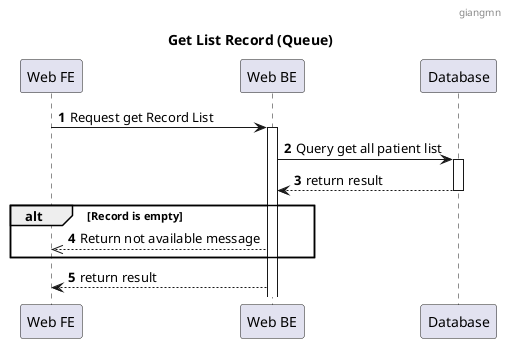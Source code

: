 @startuml
header : giangmn
title: Get List Record (Queue)
autonumber

participant "Web FE" as fe
participant "Web BE" as be
participant "Database" as db

fe -> be: Request get Record List
be++
be -> db: Query get all patient list
db++
db --> be: return result
db--
alt Record is empty
be -->> fe: Return not available message
end
be --> fe: return result
@enduml